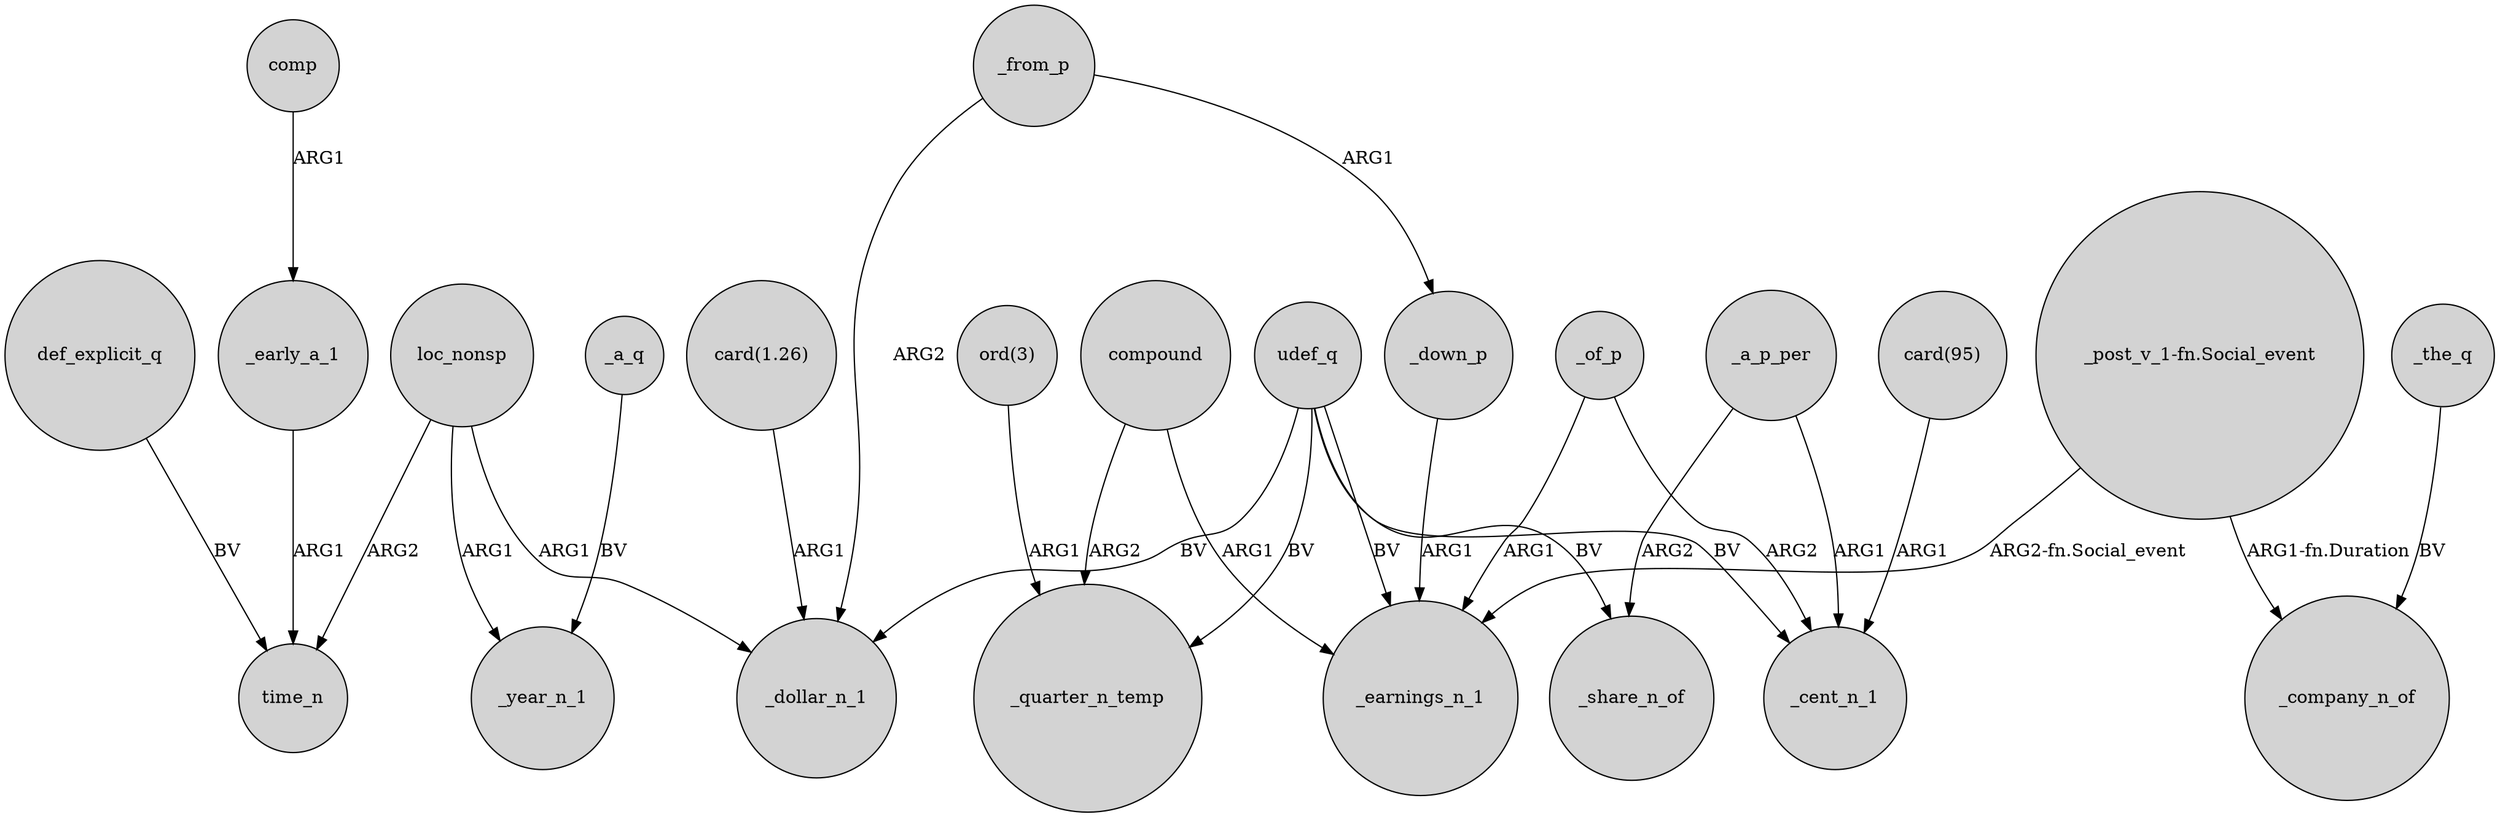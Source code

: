 digraph {
	node [shape=circle style=filled]
	_early_a_1 -> time_n [label=ARG1]
	loc_nonsp -> _dollar_n_1 [label=ARG1]
	"ord(3)" -> _quarter_n_temp [label=ARG1]
	_a_p_per -> _cent_n_1 [label=ARG1]
	loc_nonsp -> _year_n_1 [label=ARG1]
	comp -> _early_a_1 [label=ARG1]
	"card(1.26)" -> _dollar_n_1 [label=ARG1]
	_a_q -> _year_n_1 [label=BV]
	udef_q -> _cent_n_1 [label=BV]
	_of_p -> _cent_n_1 [label=ARG2]
	_from_p -> _down_p [label=ARG1]
	compound -> _quarter_n_temp [label=ARG2]
	"card(95)" -> _cent_n_1 [label=ARG1]
	_a_p_per -> _share_n_of [label=ARG2]
	udef_q -> _earnings_n_1 [label=BV]
	_of_p -> _earnings_n_1 [label=ARG1]
	udef_q -> _share_n_of [label=BV]
	udef_q -> _dollar_n_1 [label=BV]
	"_post_v_1-fn.Social_event" -> _company_n_of [label="ARG1-fn.Duration"]
	_down_p -> _earnings_n_1 [label=ARG1]
	udef_q -> _quarter_n_temp [label=BV]
	def_explicit_q -> time_n [label=BV]
	loc_nonsp -> time_n [label=ARG2]
	compound -> _earnings_n_1 [label=ARG1]
	"_post_v_1-fn.Social_event" -> _earnings_n_1 [label="ARG2-fn.Social_event"]
	_the_q -> _company_n_of [label=BV]
	_from_p -> _dollar_n_1 [label=ARG2]
}
